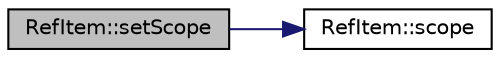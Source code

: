 digraph "RefItem::setScope"
{
 // LATEX_PDF_SIZE
  edge [fontname="Helvetica",fontsize="10",labelfontname="Helvetica",labelfontsize="10"];
  node [fontname="Helvetica",fontsize="10",shape=record];
  rankdir="LR";
  Node1 [label="RefItem::setScope",height=0.2,width=0.4,color="black", fillcolor="grey75", style="filled", fontcolor="black",tooltip=" "];
  Node1 -> Node2 [color="midnightblue",fontsize="10",style="solid",fontname="Helvetica"];
  Node2 [label="RefItem::scope",height=0.2,width=0.4,color="black", fillcolor="white", style="filled",URL="$classRefItem.html#a3eb6c2753a859c29bfe8b79bc201e38e",tooltip=" "];
}
